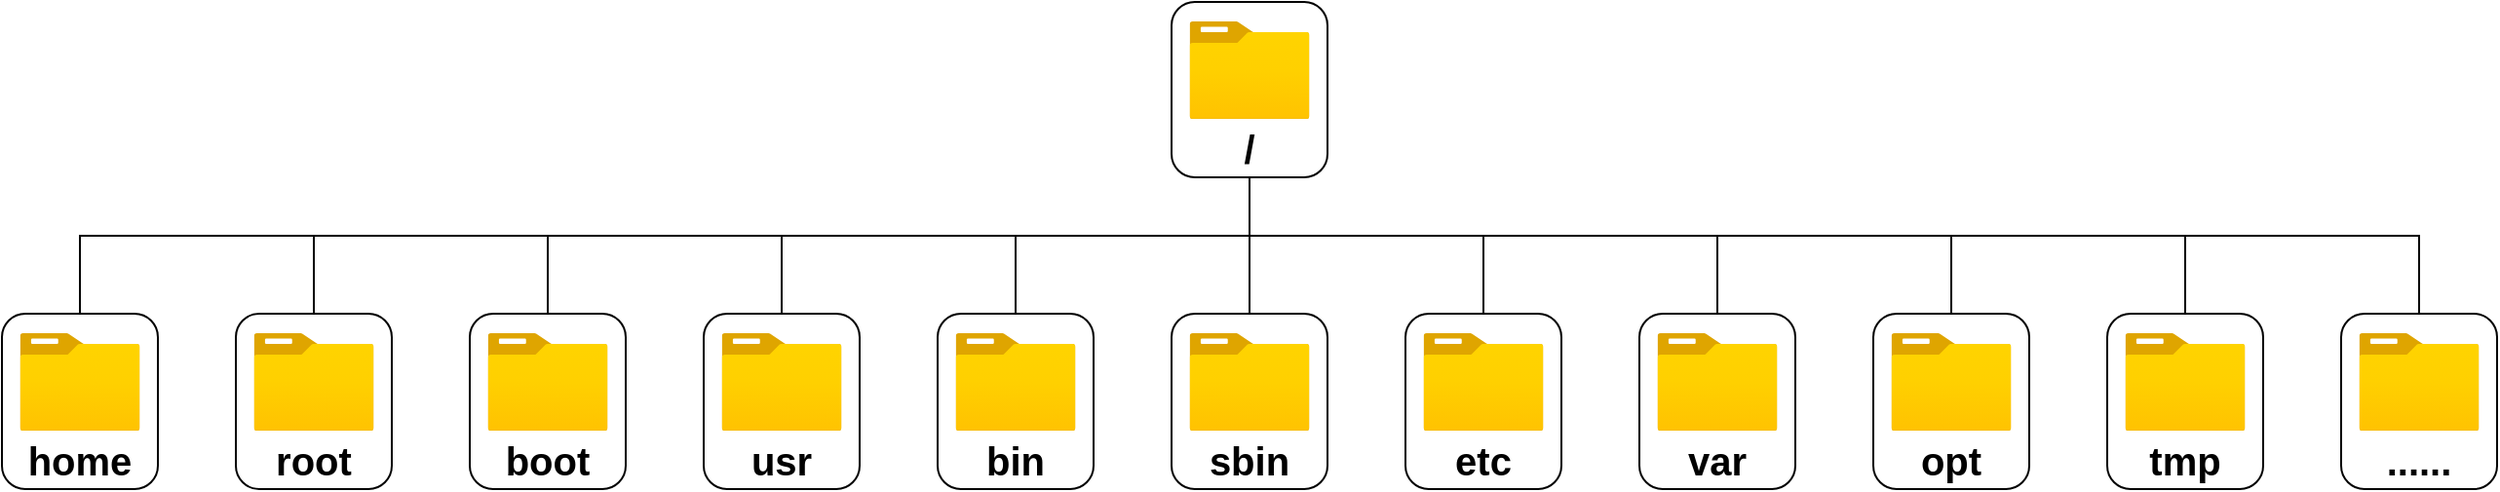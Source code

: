 <mxfile version="21.2.8" type="device">
  <diagram name="第 1 页" id="hZHNZMP5M_iRD0ooPnMY">
    <mxGraphModel dx="1994" dy="1009" grid="1" gridSize="10" guides="1" tooltips="1" connect="1" arrows="1" fold="1" page="0" pageScale="1" pageWidth="827" pageHeight="1169" math="0" shadow="0">
      <root>
        <mxCell id="0" />
        <mxCell id="1" parent="0" />
        <mxCell id="Ucj4YMVMpAhIjtZR5rFq-26" value="" style="group" parent="1" vertex="1" connectable="0">
          <mxGeometry x="540" width="80" height="90" as="geometry" />
        </mxCell>
        <mxCell id="Ucj4YMVMpAhIjtZR5rFq-3" value="/" style="rounded=1;whiteSpace=wrap;html=1;fontSize=20;verticalAlign=bottom;fontStyle=1" parent="Ucj4YMVMpAhIjtZR5rFq-26" vertex="1">
          <mxGeometry width="80" height="90" as="geometry" />
        </mxCell>
        <mxCell id="Ucj4YMVMpAhIjtZR5rFq-2" value="" style="image;aspect=fixed;html=1;points=[];align=center;fontSize=12;image=img/lib/azure2/general/Folder_Blank.svg;imageBackground=default;" parent="Ucj4YMVMpAhIjtZR5rFq-26" vertex="1">
          <mxGeometry x="9.2" y="10" width="61.61" height="50" as="geometry" />
        </mxCell>
        <mxCell id="Ucj4YMVMpAhIjtZR5rFq-27" value="" style="group" parent="1" vertex="1" connectable="0">
          <mxGeometry x="180" y="160" width="80" height="90" as="geometry" />
        </mxCell>
        <mxCell id="Ucj4YMVMpAhIjtZR5rFq-8" value="boot" style="rounded=1;whiteSpace=wrap;html=1;fontSize=20;verticalAlign=bottom;fontStyle=1" parent="Ucj4YMVMpAhIjtZR5rFq-27" vertex="1">
          <mxGeometry width="80" height="90" as="geometry" />
        </mxCell>
        <mxCell id="Ucj4YMVMpAhIjtZR5rFq-9" value="" style="image;aspect=fixed;html=1;points=[];align=center;fontSize=12;image=img/lib/azure2/general/Folder_Blank.svg;imageBackground=default;" parent="Ucj4YMVMpAhIjtZR5rFq-27" vertex="1">
          <mxGeometry x="9.2" y="10" width="61.61" height="50" as="geometry" />
        </mxCell>
        <mxCell id="Ucj4YMVMpAhIjtZR5rFq-28" value="" style="group" parent="1" vertex="1" connectable="0">
          <mxGeometry x="420" y="160" width="80" height="90" as="geometry" />
        </mxCell>
        <mxCell id="Ucj4YMVMpAhIjtZR5rFq-6" value="bin" style="rounded=1;whiteSpace=wrap;html=1;fontSize=20;verticalAlign=bottom;fontStyle=1" parent="Ucj4YMVMpAhIjtZR5rFq-28" vertex="1">
          <mxGeometry width="80" height="90" as="geometry" />
        </mxCell>
        <mxCell id="Ucj4YMVMpAhIjtZR5rFq-7" value="" style="image;aspect=fixed;html=1;points=[];align=center;fontSize=12;image=img/lib/azure2/general/Folder_Blank.svg;imageBackground=default;" parent="Ucj4YMVMpAhIjtZR5rFq-28" vertex="1">
          <mxGeometry x="9.2" y="10" width="61.61" height="50" as="geometry" />
        </mxCell>
        <mxCell id="Ucj4YMVMpAhIjtZR5rFq-29" value="" style="group" parent="1" vertex="1" connectable="0">
          <mxGeometry x="900" y="160" width="80" height="90" as="geometry" />
        </mxCell>
        <mxCell id="Ucj4YMVMpAhIjtZR5rFq-12" value="opt" style="rounded=1;whiteSpace=wrap;html=1;fontSize=20;verticalAlign=bottom;fontStyle=1" parent="Ucj4YMVMpAhIjtZR5rFq-29" vertex="1">
          <mxGeometry width="80" height="90" as="geometry" />
        </mxCell>
        <mxCell id="Ucj4YMVMpAhIjtZR5rFq-13" value="" style="image;aspect=fixed;html=1;points=[];align=center;fontSize=12;image=img/lib/azure2/general/Folder_Blank.svg;imageBackground=default;" parent="Ucj4YMVMpAhIjtZR5rFq-29" vertex="1">
          <mxGeometry x="9.2" y="10" width="61.61" height="50" as="geometry" />
        </mxCell>
        <mxCell id="Ucj4YMVMpAhIjtZR5rFq-30" value="" style="group" parent="1" vertex="1" connectable="0">
          <mxGeometry x="660" y="160" width="80" height="90" as="geometry" />
        </mxCell>
        <mxCell id="Ucj4YMVMpAhIjtZR5rFq-10" value="etc" style="rounded=1;whiteSpace=wrap;html=1;fontSize=20;verticalAlign=bottom;fontStyle=1" parent="Ucj4YMVMpAhIjtZR5rFq-30" vertex="1">
          <mxGeometry width="80" height="90" as="geometry" />
        </mxCell>
        <mxCell id="Ucj4YMVMpAhIjtZR5rFq-11" value="" style="image;aspect=fixed;html=1;points=[];align=center;fontSize=12;image=img/lib/azure2/general/Folder_Blank.svg;imageBackground=default;" parent="Ucj4YMVMpAhIjtZR5rFq-30" vertex="1">
          <mxGeometry x="9.2" y="10" width="61.61" height="50" as="geometry" />
        </mxCell>
        <mxCell id="Ucj4YMVMpAhIjtZR5rFq-31" value="" style="group" parent="1" vertex="1" connectable="0">
          <mxGeometry x="-60" y="160" width="80" height="90" as="geometry" />
        </mxCell>
        <mxCell id="Ucj4YMVMpAhIjtZR5rFq-16" value="home" style="rounded=1;whiteSpace=wrap;html=1;fontSize=20;verticalAlign=bottom;fontStyle=1" parent="Ucj4YMVMpAhIjtZR5rFq-31" vertex="1">
          <mxGeometry width="80" height="90" as="geometry" />
        </mxCell>
        <mxCell id="Ucj4YMVMpAhIjtZR5rFq-17" value="" style="image;aspect=fixed;html=1;points=[];align=center;fontSize=12;image=img/lib/azure2/general/Folder_Blank.svg;imageBackground=default;" parent="Ucj4YMVMpAhIjtZR5rFq-31" vertex="1">
          <mxGeometry x="9.2" y="10" width="61.61" height="50" as="geometry" />
        </mxCell>
        <mxCell id="Ucj4YMVMpAhIjtZR5rFq-32" value="" style="group" parent="1" vertex="1" connectable="0">
          <mxGeometry x="60" y="160" width="80" height="90" as="geometry" />
        </mxCell>
        <mxCell id="Ucj4YMVMpAhIjtZR5rFq-14" value="root" style="rounded=1;whiteSpace=wrap;html=1;fontSize=20;verticalAlign=bottom;fontStyle=1" parent="Ucj4YMVMpAhIjtZR5rFq-32" vertex="1">
          <mxGeometry width="80" height="90" as="geometry" />
        </mxCell>
        <mxCell id="Ucj4YMVMpAhIjtZR5rFq-15" value="" style="image;aspect=fixed;html=1;points=[];align=center;fontSize=12;image=img/lib/azure2/general/Folder_Blank.svg;imageBackground=default;" parent="Ucj4YMVMpAhIjtZR5rFq-32" vertex="1">
          <mxGeometry x="9.2" y="10" width="61.61" height="50" as="geometry" />
        </mxCell>
        <mxCell id="Ucj4YMVMpAhIjtZR5rFq-33" value="" style="group" parent="1" vertex="1" connectable="0">
          <mxGeometry x="300" y="160" width="80" height="90" as="geometry" />
        </mxCell>
        <mxCell id="Ucj4YMVMpAhIjtZR5rFq-18" value="usr" style="rounded=1;whiteSpace=wrap;html=1;fontSize=20;verticalAlign=bottom;fontStyle=1" parent="Ucj4YMVMpAhIjtZR5rFq-33" vertex="1">
          <mxGeometry width="80" height="90" as="geometry" />
        </mxCell>
        <mxCell id="Ucj4YMVMpAhIjtZR5rFq-19" value="" style="image;aspect=fixed;html=1;points=[];align=center;fontSize=12;image=img/lib/azure2/general/Folder_Blank.svg;imageBackground=default;" parent="Ucj4YMVMpAhIjtZR5rFq-33" vertex="1">
          <mxGeometry x="9.2" y="10" width="61.61" height="50" as="geometry" />
        </mxCell>
        <mxCell id="Ucj4YMVMpAhIjtZR5rFq-34" value="" style="group" parent="1" vertex="1" connectable="0">
          <mxGeometry x="540" y="160" width="80" height="90" as="geometry" />
        </mxCell>
        <mxCell id="Ucj4YMVMpAhIjtZR5rFq-22" value="sbin" style="rounded=1;whiteSpace=wrap;html=1;fontSize=20;verticalAlign=bottom;fontStyle=1" parent="Ucj4YMVMpAhIjtZR5rFq-34" vertex="1">
          <mxGeometry width="80" height="90" as="geometry" />
        </mxCell>
        <mxCell id="Ucj4YMVMpAhIjtZR5rFq-23" value="" style="image;aspect=fixed;html=1;points=[];align=center;fontSize=12;image=img/lib/azure2/general/Folder_Blank.svg;imageBackground=default;" parent="Ucj4YMVMpAhIjtZR5rFq-34" vertex="1">
          <mxGeometry x="9.2" y="10" width="61.61" height="50" as="geometry" />
        </mxCell>
        <mxCell id="Ucj4YMVMpAhIjtZR5rFq-35" value="" style="group" parent="1" vertex="1" connectable="0">
          <mxGeometry x="780" y="160" width="80" height="90" as="geometry" />
        </mxCell>
        <mxCell id="Ucj4YMVMpAhIjtZR5rFq-20" value="var" style="rounded=1;whiteSpace=wrap;html=1;fontSize=20;verticalAlign=bottom;fontStyle=1" parent="Ucj4YMVMpAhIjtZR5rFq-35" vertex="1">
          <mxGeometry width="80" height="90" as="geometry" />
        </mxCell>
        <mxCell id="Ucj4YMVMpAhIjtZR5rFq-21" value="" style="image;aspect=fixed;html=1;points=[];align=center;fontSize=12;image=img/lib/azure2/general/Folder_Blank.svg;imageBackground=default;" parent="Ucj4YMVMpAhIjtZR5rFq-35" vertex="1">
          <mxGeometry x="9.2" y="10" width="61.61" height="50" as="geometry" />
        </mxCell>
        <mxCell id="Ucj4YMVMpAhIjtZR5rFq-36" value="" style="group" parent="1" vertex="1" connectable="0">
          <mxGeometry x="1020" y="160" width="80" height="90" as="geometry" />
        </mxCell>
        <mxCell id="Ucj4YMVMpAhIjtZR5rFq-24" value="tmp" style="rounded=1;whiteSpace=wrap;html=1;fontSize=20;verticalAlign=bottom;fontStyle=1" parent="Ucj4YMVMpAhIjtZR5rFq-36" vertex="1">
          <mxGeometry width="80" height="90" as="geometry" />
        </mxCell>
        <mxCell id="Ucj4YMVMpAhIjtZR5rFq-25" value="" style="image;aspect=fixed;html=1;points=[];align=center;fontSize=12;image=img/lib/azure2/general/Folder_Blank.svg;imageBackground=default;" parent="Ucj4YMVMpAhIjtZR5rFq-36" vertex="1">
          <mxGeometry x="9.2" y="10" width="61.61" height="50" as="geometry" />
        </mxCell>
        <mxCell id="Ucj4YMVMpAhIjtZR5rFq-38" value="" style="edgeStyle=orthogonalEdgeStyle;orthogonalLoop=1;jettySize=auto;html=1;rounded=0;fontSize=12;startSize=8;endSize=8;endArrow=none;endFill=0;exitX=0.5;exitY=1;exitDx=0;exitDy=0;entryX=0.5;entryY=0;entryDx=0;entryDy=0;" parent="1" source="Ucj4YMVMpAhIjtZR5rFq-3" target="Ucj4YMVMpAhIjtZR5rFq-24" edge="1">
          <mxGeometry width="120" relative="1" as="geometry">
            <mxPoint x="540" y="140" as="sourcePoint" />
            <mxPoint x="660" y="140" as="targetPoint" />
            <Array as="points">
              <mxPoint x="580" y="120" />
              <mxPoint x="1060" y="120" />
            </Array>
          </mxGeometry>
        </mxCell>
        <mxCell id="Ucj4YMVMpAhIjtZR5rFq-40" value="" style="edgeStyle=orthogonalEdgeStyle;orthogonalLoop=1;jettySize=auto;html=1;rounded=0;fontSize=12;startSize=8;endSize=8;endArrow=none;endFill=0;exitX=0.5;exitY=1;exitDx=0;exitDy=0;entryX=0.5;entryY=0;entryDx=0;entryDy=0;" parent="1" source="Ucj4YMVMpAhIjtZR5rFq-3" target="Ucj4YMVMpAhIjtZR5rFq-12" edge="1">
          <mxGeometry width="120" relative="1" as="geometry">
            <mxPoint x="530" y="100" as="sourcePoint" />
            <mxPoint x="1070" y="170" as="targetPoint" />
            <Array as="points">
              <mxPoint x="580" y="120" />
              <mxPoint x="940" y="120" />
            </Array>
          </mxGeometry>
        </mxCell>
        <mxCell id="Ucj4YMVMpAhIjtZR5rFq-41" value="" style="edgeStyle=orthogonalEdgeStyle;orthogonalLoop=1;jettySize=auto;html=1;rounded=0;fontSize=12;startSize=8;endSize=8;endArrow=none;endFill=0;exitX=0.5;exitY=1;exitDx=0;exitDy=0;entryX=0.5;entryY=0;entryDx=0;entryDy=0;" parent="1" source="Ucj4YMVMpAhIjtZR5rFq-3" target="Ucj4YMVMpAhIjtZR5rFq-20" edge="1">
          <mxGeometry width="120" relative="1" as="geometry">
            <mxPoint x="530" y="100" as="sourcePoint" />
            <mxPoint x="950" y="170" as="targetPoint" />
            <Array as="points">
              <mxPoint x="580" y="120" />
              <mxPoint x="820" y="120" />
            </Array>
          </mxGeometry>
        </mxCell>
        <mxCell id="Ucj4YMVMpAhIjtZR5rFq-42" value="" style="edgeStyle=orthogonalEdgeStyle;orthogonalLoop=1;jettySize=auto;html=1;rounded=0;fontSize=12;startSize=8;endSize=8;endArrow=none;endFill=0;exitX=0.5;exitY=1;exitDx=0;exitDy=0;entryX=0.5;entryY=0;entryDx=0;entryDy=0;" parent="1" source="Ucj4YMVMpAhIjtZR5rFq-3" target="Ucj4YMVMpAhIjtZR5rFq-10" edge="1">
          <mxGeometry width="120" relative="1" as="geometry">
            <mxPoint x="520" y="100" as="sourcePoint" />
            <mxPoint x="820" y="170" as="targetPoint" />
            <Array as="points">
              <mxPoint x="580" y="120" />
              <mxPoint x="700" y="120" />
            </Array>
          </mxGeometry>
        </mxCell>
        <mxCell id="Ucj4YMVMpAhIjtZR5rFq-43" value="" style="edgeStyle=orthogonalEdgeStyle;orthogonalLoop=1;jettySize=auto;html=1;rounded=0;fontSize=12;startSize=8;endSize=8;endArrow=none;endFill=0;exitX=0.5;exitY=1;exitDx=0;exitDy=0;entryX=0.5;entryY=0;entryDx=0;entryDy=0;" parent="1" source="Ucj4YMVMpAhIjtZR5rFq-3" target="Ucj4YMVMpAhIjtZR5rFq-22" edge="1">
          <mxGeometry width="120" relative="1" as="geometry">
            <mxPoint x="530" y="100" as="sourcePoint" />
            <mxPoint x="710" y="170" as="targetPoint" />
            <Array as="points">
              <mxPoint x="580" y="100" />
              <mxPoint x="580" y="100" />
            </Array>
          </mxGeometry>
        </mxCell>
        <mxCell id="Ucj4YMVMpAhIjtZR5rFq-44" value="" style="edgeStyle=orthogonalEdgeStyle;orthogonalLoop=1;jettySize=auto;html=1;rounded=0;fontSize=12;startSize=8;endSize=8;endArrow=none;endFill=0;exitX=0.5;exitY=1;exitDx=0;exitDy=0;entryX=0.5;entryY=0;entryDx=0;entryDy=0;" parent="1" source="Ucj4YMVMpAhIjtZR5rFq-3" target="Ucj4YMVMpAhIjtZR5rFq-6" edge="1">
          <mxGeometry width="120" relative="1" as="geometry">
            <mxPoint x="530" y="100" as="sourcePoint" />
            <mxPoint x="590" y="170" as="targetPoint" />
            <Array as="points">
              <mxPoint x="580" y="120" />
              <mxPoint x="460" y="120" />
            </Array>
          </mxGeometry>
        </mxCell>
        <mxCell id="Ucj4YMVMpAhIjtZR5rFq-45" value="" style="edgeStyle=orthogonalEdgeStyle;orthogonalLoop=1;jettySize=auto;html=1;rounded=0;fontSize=12;startSize=8;endSize=8;endArrow=none;endFill=0;exitX=0.5;exitY=1;exitDx=0;exitDy=0;entryX=0.5;entryY=0;entryDx=0;entryDy=0;" parent="1" source="Ucj4YMVMpAhIjtZR5rFq-3" target="Ucj4YMVMpAhIjtZR5rFq-18" edge="1">
          <mxGeometry width="120" relative="1" as="geometry">
            <mxPoint x="530" y="100" as="sourcePoint" />
            <mxPoint x="470" y="170" as="targetPoint" />
            <Array as="points">
              <mxPoint x="580" y="120" />
              <mxPoint x="340" y="120" />
            </Array>
          </mxGeometry>
        </mxCell>
        <mxCell id="Ucj4YMVMpAhIjtZR5rFq-46" value="" style="edgeStyle=orthogonalEdgeStyle;orthogonalLoop=1;jettySize=auto;html=1;rounded=0;fontSize=12;startSize=8;endSize=8;endArrow=none;endFill=0;exitX=0.5;exitY=1;exitDx=0;exitDy=0;entryX=0.5;entryY=0;entryDx=0;entryDy=0;" parent="1" source="Ucj4YMVMpAhIjtZR5rFq-3" edge="1">
          <mxGeometry width="120" relative="1" as="geometry">
            <mxPoint x="400" y="90" as="sourcePoint" />
            <mxPoint x="220" y="160" as="targetPoint" />
            <Array as="points">
              <mxPoint x="580" y="120" />
              <mxPoint x="220" y="120" />
            </Array>
          </mxGeometry>
        </mxCell>
        <mxCell id="Ucj4YMVMpAhIjtZR5rFq-47" value="" style="edgeStyle=orthogonalEdgeStyle;orthogonalLoop=1;jettySize=auto;html=1;rounded=0;fontSize=12;startSize=8;endSize=8;endArrow=none;endFill=0;exitX=0.5;exitY=1;exitDx=0;exitDy=0;entryX=0.5;entryY=0;entryDx=0;entryDy=0;" parent="1" source="Ucj4YMVMpAhIjtZR5rFq-3" target="Ucj4YMVMpAhIjtZR5rFq-14" edge="1">
          <mxGeometry width="120" relative="1" as="geometry">
            <mxPoint x="530" y="100" as="sourcePoint" />
            <mxPoint x="230" y="170" as="targetPoint" />
            <Array as="points">
              <mxPoint x="580" y="120" />
              <mxPoint x="100" y="120" />
            </Array>
          </mxGeometry>
        </mxCell>
        <mxCell id="Ucj4YMVMpAhIjtZR5rFq-48" value="" style="edgeStyle=orthogonalEdgeStyle;orthogonalLoop=1;jettySize=auto;html=1;rounded=0;fontSize=12;startSize=8;endSize=8;endArrow=none;endFill=0;exitX=0.5;exitY=1;exitDx=0;exitDy=0;entryX=0.5;entryY=0;entryDx=0;entryDy=0;" parent="1" source="Ucj4YMVMpAhIjtZR5rFq-3" target="Ucj4YMVMpAhIjtZR5rFq-16" edge="1">
          <mxGeometry width="120" relative="1" as="geometry">
            <mxPoint x="530" y="100" as="sourcePoint" />
            <mxPoint x="10" y="150" as="targetPoint" />
            <Array as="points">
              <mxPoint x="580" y="120" />
              <mxPoint x="-20" y="120" />
            </Array>
          </mxGeometry>
        </mxCell>
        <mxCell id="Ucj4YMVMpAhIjtZR5rFq-49" value="" style="group" parent="1" vertex="1" connectable="0">
          <mxGeometry x="1140" y="160" width="80" height="90" as="geometry" />
        </mxCell>
        <mxCell id="Ucj4YMVMpAhIjtZR5rFq-50" value="......" style="rounded=1;whiteSpace=wrap;html=1;fontSize=20;verticalAlign=bottom;fontStyle=1" parent="Ucj4YMVMpAhIjtZR5rFq-49" vertex="1">
          <mxGeometry width="80" height="90" as="geometry" />
        </mxCell>
        <mxCell id="Ucj4YMVMpAhIjtZR5rFq-51" value="" style="image;aspect=fixed;html=1;points=[];align=center;fontSize=12;image=img/lib/azure2/general/Folder_Blank.svg;imageBackground=default;" parent="Ucj4YMVMpAhIjtZR5rFq-49" vertex="1">
          <mxGeometry x="9.2" y="10" width="61.61" height="50" as="geometry" />
        </mxCell>
        <mxCell id="Ucj4YMVMpAhIjtZR5rFq-52" value="" style="edgeStyle=orthogonalEdgeStyle;orthogonalLoop=1;jettySize=auto;html=1;rounded=0;fontSize=12;startSize=8;endSize=8;endArrow=none;endFill=0;exitX=0.5;exitY=1;exitDx=0;exitDy=0;entryX=0.5;entryY=0;entryDx=0;entryDy=0;" parent="1" source="Ucj4YMVMpAhIjtZR5rFq-3" target="Ucj4YMVMpAhIjtZR5rFq-50" edge="1">
          <mxGeometry width="120" relative="1" as="geometry">
            <mxPoint x="530" y="100" as="sourcePoint" />
            <mxPoint x="1070" y="170" as="targetPoint" />
            <Array as="points">
              <mxPoint x="580" y="120" />
              <mxPoint x="1180" y="120" />
            </Array>
          </mxGeometry>
        </mxCell>
      </root>
    </mxGraphModel>
  </diagram>
</mxfile>

